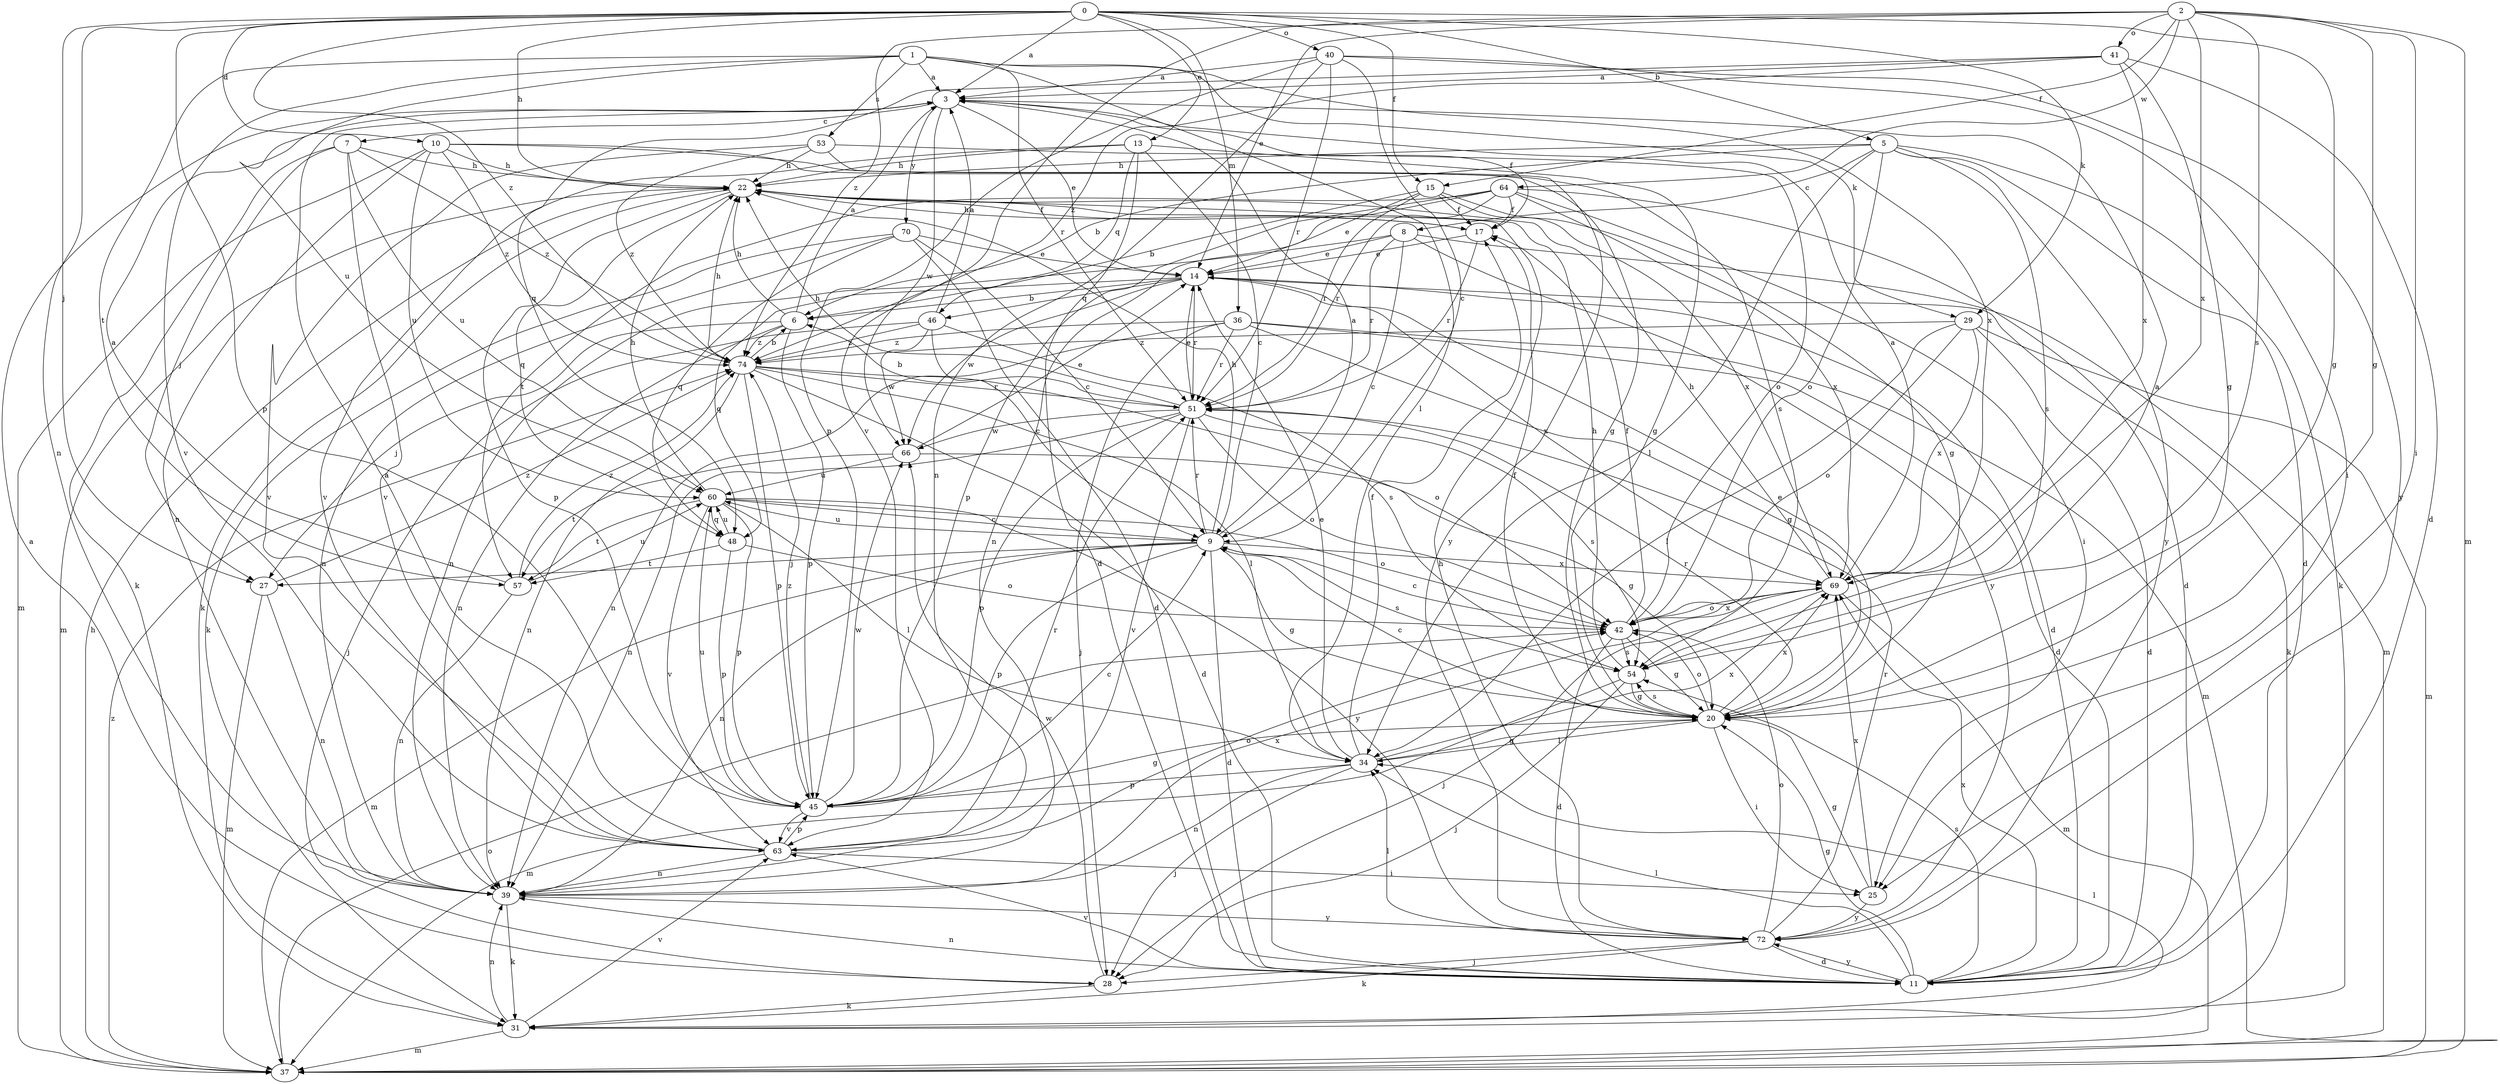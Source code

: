 strict digraph  {
0;
1;
2;
3;
5;
6;
7;
8;
9;
10;
11;
13;
14;
15;
17;
20;
22;
25;
27;
28;
29;
31;
34;
36;
37;
39;
40;
41;
42;
45;
46;
48;
51;
53;
54;
57;
60;
63;
64;
66;
69;
70;
72;
74;
0 -> 3  [label=a];
0 -> 5  [label=b];
0 -> 10  [label=d];
0 -> 13  [label=e];
0 -> 15  [label=f];
0 -> 20  [label=g];
0 -> 22  [label=h];
0 -> 27  [label=j];
0 -> 29  [label=k];
0 -> 36  [label=m];
0 -> 39  [label=n];
0 -> 40  [label=o];
0 -> 45  [label=p];
0 -> 74  [label=z];
1 -> 3  [label=a];
1 -> 29  [label=k];
1 -> 34  [label=l];
1 -> 51  [label=r];
1 -> 53  [label=s];
1 -> 57  [label=t];
1 -> 60  [label=u];
1 -> 63  [label=v];
1 -> 69  [label=x];
2 -> 14  [label=e];
2 -> 15  [label=f];
2 -> 20  [label=g];
2 -> 25  [label=i];
2 -> 37  [label=m];
2 -> 41  [label=o];
2 -> 54  [label=s];
2 -> 63  [label=v];
2 -> 64  [label=w];
2 -> 69  [label=x];
2 -> 74  [label=z];
3 -> 7  [label=c];
3 -> 14  [label=e];
3 -> 17  [label=f];
3 -> 66  [label=w];
3 -> 70  [label=y];
5 -> 6  [label=b];
5 -> 8  [label=c];
5 -> 11  [label=d];
5 -> 22  [label=h];
5 -> 31  [label=k];
5 -> 34  [label=l];
5 -> 42  [label=o];
5 -> 54  [label=s];
5 -> 72  [label=y];
6 -> 3  [label=a];
6 -> 22  [label=h];
6 -> 27  [label=j];
6 -> 39  [label=n];
6 -> 45  [label=p];
6 -> 74  [label=z];
7 -> 22  [label=h];
7 -> 27  [label=j];
7 -> 31  [label=k];
7 -> 60  [label=u];
7 -> 63  [label=v];
7 -> 74  [label=z];
8 -> 9  [label=c];
8 -> 14  [label=e];
8 -> 37  [label=m];
8 -> 39  [label=n];
8 -> 51  [label=r];
8 -> 72  [label=y];
9 -> 3  [label=a];
9 -> 11  [label=d];
9 -> 20  [label=g];
9 -> 22  [label=h];
9 -> 27  [label=j];
9 -> 37  [label=m];
9 -> 39  [label=n];
9 -> 45  [label=p];
9 -> 51  [label=r];
9 -> 54  [label=s];
9 -> 60  [label=u];
9 -> 69  [label=x];
10 -> 20  [label=g];
10 -> 22  [label=h];
10 -> 37  [label=m];
10 -> 39  [label=n];
10 -> 54  [label=s];
10 -> 60  [label=u];
10 -> 74  [label=z];
11 -> 20  [label=g];
11 -> 34  [label=l];
11 -> 39  [label=n];
11 -> 54  [label=s];
11 -> 63  [label=v];
11 -> 69  [label=x];
11 -> 72  [label=y];
13 -> 9  [label=c];
13 -> 11  [label=d];
13 -> 20  [label=g];
13 -> 22  [label=h];
13 -> 46  [label=q];
13 -> 63  [label=v];
14 -> 6  [label=b];
14 -> 11  [label=d];
14 -> 31  [label=k];
14 -> 46  [label=q];
14 -> 48  [label=q];
14 -> 51  [label=r];
14 -> 66  [label=w];
14 -> 69  [label=x];
15 -> 6  [label=b];
15 -> 14  [label=e];
15 -> 17  [label=f];
15 -> 20  [label=g];
15 -> 51  [label=r];
15 -> 69  [label=x];
17 -> 14  [label=e];
17 -> 22  [label=h];
17 -> 51  [label=r];
20 -> 9  [label=c];
20 -> 14  [label=e];
20 -> 17  [label=f];
20 -> 25  [label=i];
20 -> 34  [label=l];
20 -> 42  [label=o];
20 -> 51  [label=r];
20 -> 54  [label=s];
20 -> 69  [label=x];
22 -> 17  [label=f];
22 -> 31  [label=k];
22 -> 37  [label=m];
22 -> 45  [label=p];
22 -> 48  [label=q];
25 -> 20  [label=g];
25 -> 69  [label=x];
25 -> 72  [label=y];
27 -> 37  [label=m];
27 -> 39  [label=n];
27 -> 74  [label=z];
28 -> 3  [label=a];
28 -> 31  [label=k];
28 -> 66  [label=w];
29 -> 11  [label=d];
29 -> 34  [label=l];
29 -> 37  [label=m];
29 -> 42  [label=o];
29 -> 69  [label=x];
29 -> 74  [label=z];
31 -> 34  [label=l];
31 -> 37  [label=m];
31 -> 39  [label=n];
31 -> 63  [label=v];
34 -> 14  [label=e];
34 -> 17  [label=f];
34 -> 20  [label=g];
34 -> 28  [label=j];
34 -> 39  [label=n];
34 -> 45  [label=p];
34 -> 69  [label=x];
36 -> 11  [label=d];
36 -> 20  [label=g];
36 -> 28  [label=j];
36 -> 37  [label=m];
36 -> 39  [label=n];
36 -> 51  [label=r];
36 -> 74  [label=z];
37 -> 22  [label=h];
37 -> 42  [label=o];
37 -> 74  [label=z];
39 -> 31  [label=k];
39 -> 69  [label=x];
39 -> 72  [label=y];
40 -> 3  [label=a];
40 -> 9  [label=c];
40 -> 25  [label=i];
40 -> 39  [label=n];
40 -> 45  [label=p];
40 -> 51  [label=r];
40 -> 72  [label=y];
41 -> 3  [label=a];
41 -> 11  [label=d];
41 -> 20  [label=g];
41 -> 48  [label=q];
41 -> 69  [label=x];
41 -> 74  [label=z];
42 -> 9  [label=c];
42 -> 11  [label=d];
42 -> 17  [label=f];
42 -> 20  [label=g];
42 -> 54  [label=s];
42 -> 69  [label=x];
45 -> 9  [label=c];
45 -> 20  [label=g];
45 -> 60  [label=u];
45 -> 63  [label=v];
45 -> 66  [label=w];
45 -> 74  [label=z];
46 -> 3  [label=a];
46 -> 9  [label=c];
46 -> 28  [label=j];
46 -> 54  [label=s];
46 -> 66  [label=w];
46 -> 74  [label=z];
48 -> 42  [label=o];
48 -> 45  [label=p];
48 -> 57  [label=t];
48 -> 60  [label=u];
51 -> 6  [label=b];
51 -> 14  [label=e];
51 -> 22  [label=h];
51 -> 39  [label=n];
51 -> 42  [label=o];
51 -> 45  [label=p];
51 -> 54  [label=s];
51 -> 63  [label=v];
51 -> 66  [label=w];
53 -> 22  [label=h];
53 -> 42  [label=o];
53 -> 63  [label=v];
53 -> 72  [label=y];
53 -> 74  [label=z];
54 -> 3  [label=a];
54 -> 20  [label=g];
54 -> 22  [label=h];
54 -> 28  [label=j];
54 -> 37  [label=m];
57 -> 3  [label=a];
57 -> 39  [label=n];
57 -> 60  [label=u];
57 -> 74  [label=z];
60 -> 9  [label=c];
60 -> 22  [label=h];
60 -> 34  [label=l];
60 -> 42  [label=o];
60 -> 45  [label=p];
60 -> 48  [label=q];
60 -> 57  [label=t];
60 -> 63  [label=v];
60 -> 72  [label=y];
63 -> 3  [label=a];
63 -> 25  [label=i];
63 -> 39  [label=n];
63 -> 42  [label=o];
63 -> 45  [label=p];
63 -> 51  [label=r];
64 -> 11  [label=d];
64 -> 17  [label=f];
64 -> 25  [label=i];
64 -> 39  [label=n];
64 -> 45  [label=p];
64 -> 51  [label=r];
64 -> 57  [label=t];
64 -> 69  [label=x];
66 -> 14  [label=e];
66 -> 20  [label=g];
66 -> 57  [label=t];
66 -> 60  [label=u];
69 -> 3  [label=a];
69 -> 22  [label=h];
69 -> 28  [label=j];
69 -> 37  [label=m];
69 -> 42  [label=o];
70 -> 9  [label=c];
70 -> 11  [label=d];
70 -> 14  [label=e];
70 -> 31  [label=k];
70 -> 39  [label=n];
70 -> 48  [label=q];
72 -> 11  [label=d];
72 -> 22  [label=h];
72 -> 28  [label=j];
72 -> 31  [label=k];
72 -> 34  [label=l];
72 -> 42  [label=o];
72 -> 51  [label=r];
74 -> 6  [label=b];
74 -> 11  [label=d];
74 -> 22  [label=h];
74 -> 34  [label=l];
74 -> 39  [label=n];
74 -> 42  [label=o];
74 -> 45  [label=p];
74 -> 51  [label=r];
}

